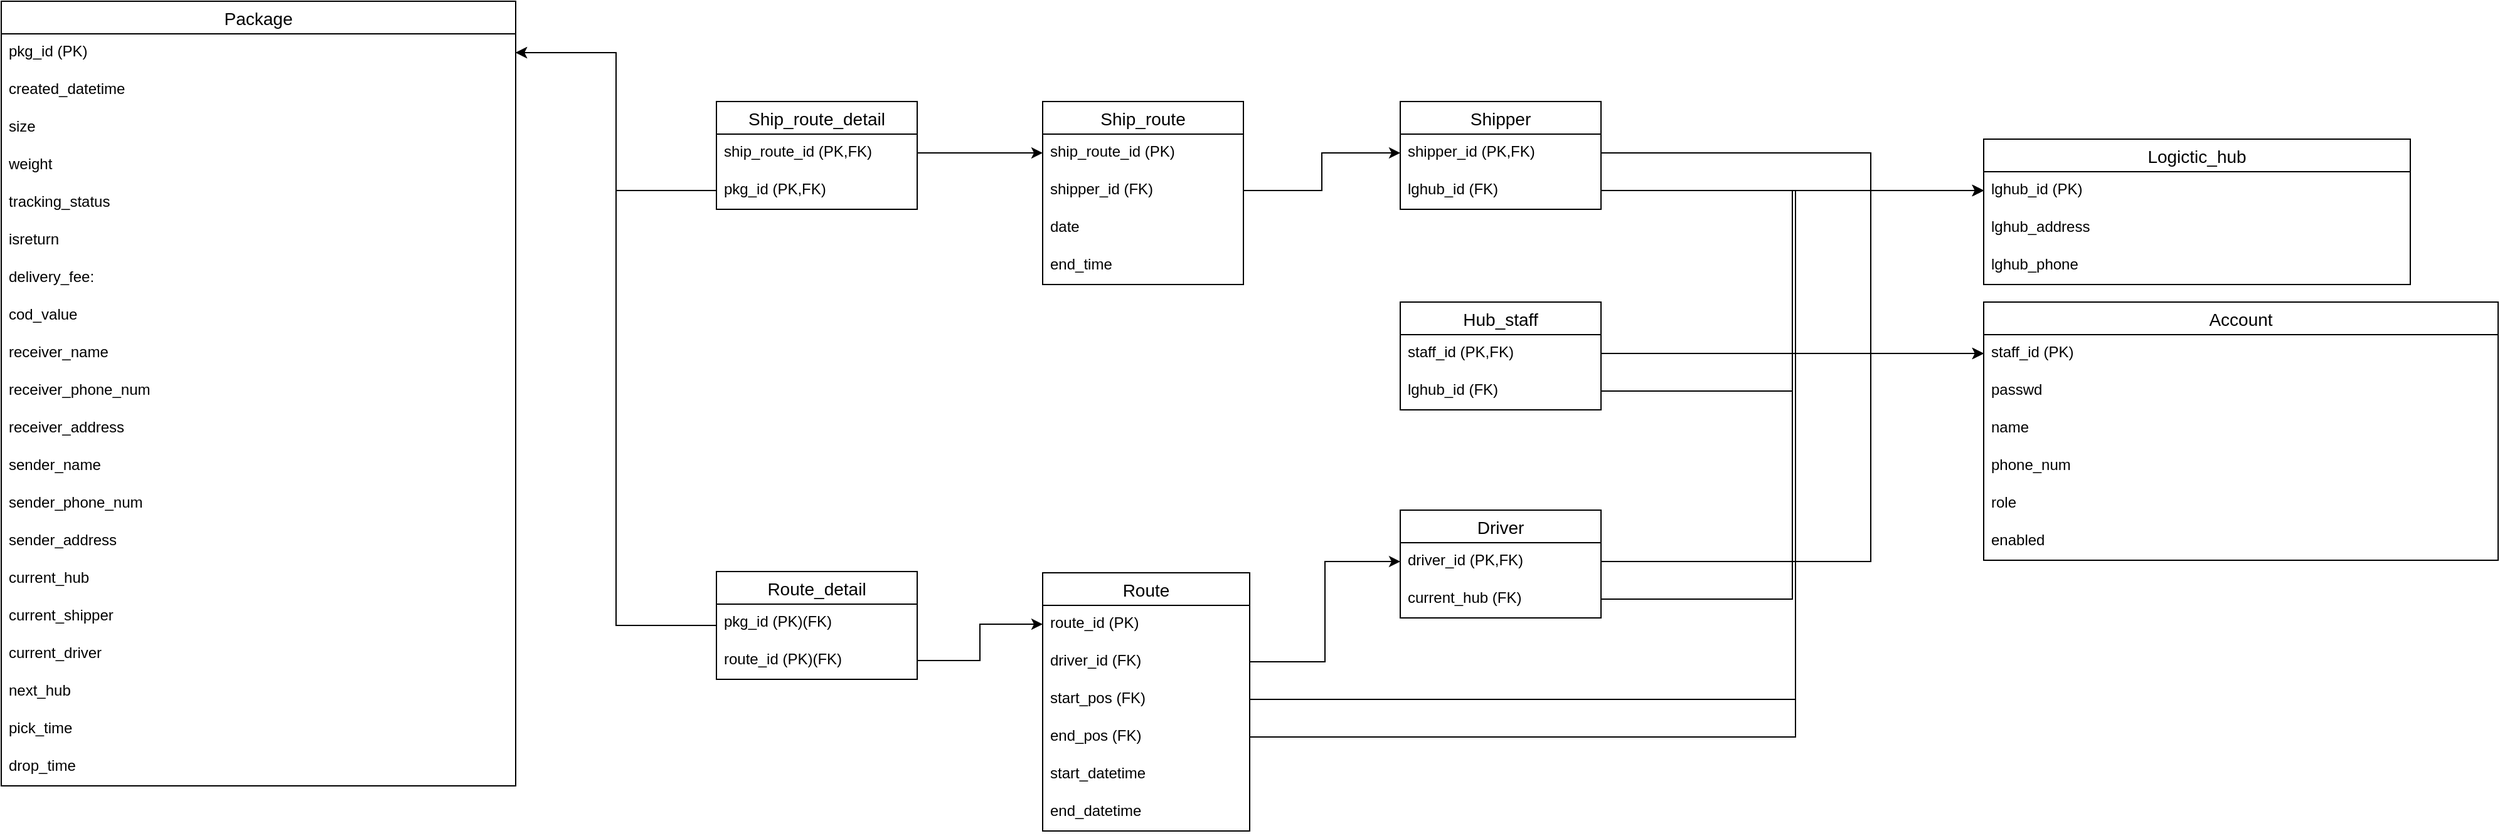 <mxfile version="14.6.13" type="device"><diagram id="MLr8wXasMFi5KF7xosLs" name="Page-1"><mxGraphModel dx="2410" dy="706" grid="1" gridSize="10" guides="1" tooltips="1" connect="1" arrows="1" fold="1" page="1" pageScale="1" pageWidth="850" pageHeight="1100" math="0" shadow="0"><root><mxCell id="0"/><mxCell id="1" parent="0"/><mxCell id="4JfcYDEWCVd89Lb7dJ5C-9" value="Package" style="swimlane;fontStyle=0;childLayout=stackLayout;horizontal=1;startSize=26;horizontalStack=0;resizeParent=1;resizeParentMax=0;resizeLast=0;collapsible=1;marginBottom=0;align=center;fontSize=14;" parent="1" vertex="1"><mxGeometry x="-690" y="880" width="410" height="626" as="geometry"/></mxCell><mxCell id="4JfcYDEWCVd89Lb7dJ5C-10" value="pkg_id (PK)" style="text;strokeColor=none;fillColor=none;spacingLeft=4;spacingRight=4;overflow=hidden;rotatable=0;points=[[0,0.5],[1,0.5]];portConstraint=eastwest;fontSize=12;" parent="4JfcYDEWCVd89Lb7dJ5C-9" vertex="1"><mxGeometry y="26" width="410" height="30" as="geometry"/></mxCell><mxCell id="4JfcYDEWCVd89Lb7dJ5C-11" value="created_datetime" style="text;strokeColor=none;fillColor=none;spacingLeft=4;spacingRight=4;overflow=hidden;rotatable=0;points=[[0,0.5],[1,0.5]];portConstraint=eastwest;fontSize=12;" parent="4JfcYDEWCVd89Lb7dJ5C-9" vertex="1"><mxGeometry y="56" width="410" height="30" as="geometry"/></mxCell><mxCell id="4JfcYDEWCVd89Lb7dJ5C-12" value="size" style="text;strokeColor=none;fillColor=none;spacingLeft=4;spacingRight=4;overflow=hidden;rotatable=0;points=[[0,0.5],[1,0.5]];portConstraint=eastwest;fontSize=12;" parent="4JfcYDEWCVd89Lb7dJ5C-9" vertex="1"><mxGeometry y="86" width="410" height="30" as="geometry"/></mxCell><mxCell id="4JfcYDEWCVd89Lb7dJ5C-14" value="weight" style="text;strokeColor=none;fillColor=none;spacingLeft=4;spacingRight=4;overflow=hidden;rotatable=0;points=[[0,0.5],[1,0.5]];portConstraint=eastwest;fontSize=12;" parent="4JfcYDEWCVd89Lb7dJ5C-9" vertex="1"><mxGeometry y="116" width="410" height="30" as="geometry"/></mxCell><mxCell id="4JfcYDEWCVd89Lb7dJ5C-15" value="tracking_status" style="text;strokeColor=none;fillColor=none;spacingLeft=4;spacingRight=4;overflow=hidden;rotatable=0;points=[[0,0.5],[1,0.5]];portConstraint=eastwest;fontSize=12;" parent="4JfcYDEWCVd89Lb7dJ5C-9" vertex="1"><mxGeometry y="146" width="410" height="30" as="geometry"/></mxCell><mxCell id="4JfcYDEWCVd89Lb7dJ5C-16" value="isreturn" style="text;strokeColor=none;fillColor=none;spacingLeft=4;spacingRight=4;overflow=hidden;rotatable=0;points=[[0,0.5],[1,0.5]];portConstraint=eastwest;fontSize=12;" parent="4JfcYDEWCVd89Lb7dJ5C-9" vertex="1"><mxGeometry y="176" width="410" height="30" as="geometry"/></mxCell><mxCell id="4JfcYDEWCVd89Lb7dJ5C-17" value="delivery_fee:" style="text;strokeColor=none;fillColor=none;spacingLeft=4;spacingRight=4;overflow=hidden;rotatable=0;points=[[0,0.5],[1,0.5]];portConstraint=eastwest;fontSize=12;" parent="4JfcYDEWCVd89Lb7dJ5C-9" vertex="1"><mxGeometry y="206" width="410" height="30" as="geometry"/></mxCell><mxCell id="4JfcYDEWCVd89Lb7dJ5C-19" value="cod_value" style="text;strokeColor=none;fillColor=none;spacingLeft=4;spacingRight=4;overflow=hidden;rotatable=0;points=[[0,0.5],[1,0.5]];portConstraint=eastwest;fontSize=12;" parent="4JfcYDEWCVd89Lb7dJ5C-9" vertex="1"><mxGeometry y="236" width="410" height="30" as="geometry"/></mxCell><mxCell id="4JfcYDEWCVd89Lb7dJ5C-27" value="receiver_name" style="text;strokeColor=none;fillColor=none;spacingLeft=4;spacingRight=4;overflow=hidden;rotatable=0;points=[[0,0.5],[1,0.5]];portConstraint=eastwest;fontSize=12;" parent="4JfcYDEWCVd89Lb7dJ5C-9" vertex="1"><mxGeometry y="266" width="410" height="30" as="geometry"/></mxCell><mxCell id="4JfcYDEWCVd89Lb7dJ5C-25" value="receiver_phone_num" style="text;strokeColor=none;fillColor=none;spacingLeft=4;spacingRight=4;overflow=hidden;rotatable=0;points=[[0,0.5],[1,0.5]];portConstraint=eastwest;fontSize=12;" parent="4JfcYDEWCVd89Lb7dJ5C-9" vertex="1"><mxGeometry y="296" width="410" height="30" as="geometry"/></mxCell><mxCell id="4JfcYDEWCVd89Lb7dJ5C-26" value="receiver_address" style="text;strokeColor=none;fillColor=none;spacingLeft=4;spacingRight=4;overflow=hidden;rotatable=0;points=[[0,0.5],[1,0.5]];portConstraint=eastwest;fontSize=12;" parent="4JfcYDEWCVd89Lb7dJ5C-9" vertex="1"><mxGeometry y="326" width="410" height="30" as="geometry"/></mxCell><mxCell id="qE_H7avuO_VlN3YNXqJL-3" value="sender_name" style="text;strokeColor=none;fillColor=none;spacingLeft=4;spacingRight=4;overflow=hidden;rotatable=0;points=[[0,0.5],[1,0.5]];portConstraint=eastwest;fontSize=12;" parent="4JfcYDEWCVd89Lb7dJ5C-9" vertex="1"><mxGeometry y="356" width="410" height="30" as="geometry"/></mxCell><mxCell id="qE_H7avuO_VlN3YNXqJL-4" value="sender_phone_num" style="text;strokeColor=none;fillColor=none;spacingLeft=4;spacingRight=4;overflow=hidden;rotatable=0;points=[[0,0.5],[1,0.5]];portConstraint=eastwest;fontSize=12;" parent="4JfcYDEWCVd89Lb7dJ5C-9" vertex="1"><mxGeometry y="386" width="410" height="30" as="geometry"/></mxCell><mxCell id="qE_H7avuO_VlN3YNXqJL-40" value="sender_address" style="text;strokeColor=none;fillColor=none;spacingLeft=4;spacingRight=4;overflow=hidden;rotatable=0;points=[[0,0.5],[1,0.5]];portConstraint=eastwest;fontSize=12;" parent="4JfcYDEWCVd89Lb7dJ5C-9" vertex="1"><mxGeometry y="416" width="410" height="30" as="geometry"/></mxCell><mxCell id="po3Xepq0a0Kzu9EVflf0-1" value="current_hub" style="text;strokeColor=none;fillColor=none;spacingLeft=4;spacingRight=4;overflow=hidden;rotatable=0;points=[[0,0.5],[1,0.5]];portConstraint=eastwest;fontSize=12;" parent="4JfcYDEWCVd89Lb7dJ5C-9" vertex="1"><mxGeometry y="446" width="410" height="30" as="geometry"/></mxCell><mxCell id="ddovcuIjSSSXlTBvc58A-5" value="current_shipper" style="text;strokeColor=none;fillColor=none;spacingLeft=4;spacingRight=4;overflow=hidden;rotatable=0;points=[[0,0.5],[1,0.5]];portConstraint=eastwest;fontSize=12;" parent="4JfcYDEWCVd89Lb7dJ5C-9" vertex="1"><mxGeometry y="476" width="410" height="30" as="geometry"/></mxCell><mxCell id="ddovcuIjSSSXlTBvc58A-6" value="current_driver" style="text;strokeColor=none;fillColor=none;spacingLeft=4;spacingRight=4;overflow=hidden;rotatable=0;points=[[0,0.5],[1,0.5]];portConstraint=eastwest;fontSize=12;" parent="4JfcYDEWCVd89Lb7dJ5C-9" vertex="1"><mxGeometry y="506" width="410" height="30" as="geometry"/></mxCell><mxCell id="sL-ETR-YCl9hMch2UrLw-4" value="next_hub" style="text;strokeColor=none;fillColor=none;spacingLeft=4;spacingRight=4;overflow=hidden;rotatable=0;points=[[0,0.5],[1,0.5]];portConstraint=eastwest;fontSize=12;" vertex="1" parent="4JfcYDEWCVd89Lb7dJ5C-9"><mxGeometry y="536" width="410" height="30" as="geometry"/></mxCell><mxCell id="IjZdNCrRDtKJ-xil92I8-2" value="pick_time" style="text;strokeColor=none;fillColor=none;spacingLeft=4;spacingRight=4;overflow=hidden;rotatable=0;points=[[0,0.5],[1,0.5]];portConstraint=eastwest;fontSize=12;" parent="4JfcYDEWCVd89Lb7dJ5C-9" vertex="1"><mxGeometry y="566" width="410" height="30" as="geometry"/></mxCell><mxCell id="IjZdNCrRDtKJ-xil92I8-3" value="drop_time" style="text;strokeColor=none;fillColor=none;spacingLeft=4;spacingRight=4;overflow=hidden;rotatable=0;points=[[0,0.5],[1,0.5]];portConstraint=eastwest;fontSize=12;" parent="4JfcYDEWCVd89Lb7dJ5C-9" vertex="1"><mxGeometry y="596" width="410" height="30" as="geometry"/></mxCell><mxCell id="4JfcYDEWCVd89Lb7dJ5C-20" value="Account" style="swimlane;fontStyle=0;childLayout=stackLayout;horizontal=1;startSize=26;horizontalStack=0;resizeParent=1;resizeParentMax=0;resizeLast=0;collapsible=1;marginBottom=0;align=center;fontSize=14;" parent="1" vertex="1"><mxGeometry x="890" y="1120" width="410" height="206" as="geometry"/></mxCell><mxCell id="4JfcYDEWCVd89Lb7dJ5C-21" value="staff_id (PK)" style="text;strokeColor=none;fillColor=none;spacingLeft=4;spacingRight=4;overflow=hidden;rotatable=0;points=[[0,0.5],[1,0.5]];portConstraint=eastwest;fontSize=12;" parent="4JfcYDEWCVd89Lb7dJ5C-20" vertex="1"><mxGeometry y="26" width="410" height="30" as="geometry"/></mxCell><mxCell id="4JfcYDEWCVd89Lb7dJ5C-29" value="passwd" style="text;strokeColor=none;fillColor=none;spacingLeft=4;spacingRight=4;overflow=hidden;rotatable=0;points=[[0,0.5],[1,0.5]];portConstraint=eastwest;fontSize=12;" parent="4JfcYDEWCVd89Lb7dJ5C-20" vertex="1"><mxGeometry y="56" width="410" height="30" as="geometry"/></mxCell><mxCell id="4JfcYDEWCVd89Lb7dJ5C-22" value="name" style="text;strokeColor=none;fillColor=none;spacingLeft=4;spacingRight=4;overflow=hidden;rotatable=0;points=[[0,0.5],[1,0.5]];portConstraint=eastwest;fontSize=12;" parent="4JfcYDEWCVd89Lb7dJ5C-20" vertex="1"><mxGeometry y="86" width="410" height="30" as="geometry"/></mxCell><mxCell id="4JfcYDEWCVd89Lb7dJ5C-23" value="phone_num" style="text;strokeColor=none;fillColor=none;spacingLeft=4;spacingRight=4;overflow=hidden;rotatable=0;points=[[0,0.5],[1,0.5]];portConstraint=eastwest;fontSize=12;" parent="4JfcYDEWCVd89Lb7dJ5C-20" vertex="1"><mxGeometry y="116" width="410" height="30" as="geometry"/></mxCell><mxCell id="4JfcYDEWCVd89Lb7dJ5C-30" value="role" style="text;strokeColor=none;fillColor=none;spacingLeft=4;spacingRight=4;overflow=hidden;rotatable=0;points=[[0,0.5],[1,0.5]];portConstraint=eastwest;fontSize=12;" parent="4JfcYDEWCVd89Lb7dJ5C-20" vertex="1"><mxGeometry y="146" width="410" height="30" as="geometry"/></mxCell><mxCell id="sL-ETR-YCl9hMch2UrLw-3" value="enabled" style="text;strokeColor=none;fillColor=none;spacingLeft=4;spacingRight=4;overflow=hidden;rotatable=0;points=[[0,0.5],[1,0.5]];portConstraint=eastwest;fontSize=12;" vertex="1" parent="4JfcYDEWCVd89Lb7dJ5C-20"><mxGeometry y="176" width="410" height="30" as="geometry"/></mxCell><mxCell id="4JfcYDEWCVd89Lb7dJ5C-31" value="Logictic_hub" style="swimlane;fontStyle=0;childLayout=stackLayout;horizontal=1;startSize=26;horizontalStack=0;resizeParent=1;resizeParentMax=0;resizeLast=0;collapsible=1;marginBottom=0;align=center;fontSize=14;" parent="1" vertex="1"><mxGeometry x="890" y="990" width="340" height="116" as="geometry"/></mxCell><mxCell id="4JfcYDEWCVd89Lb7dJ5C-32" value="lghub_id (PK)" style="text;strokeColor=none;fillColor=none;spacingLeft=4;spacingRight=4;overflow=hidden;rotatable=0;points=[[0,0.5],[1,0.5]];portConstraint=eastwest;fontSize=12;" parent="4JfcYDEWCVd89Lb7dJ5C-31" vertex="1"><mxGeometry y="26" width="340" height="30" as="geometry"/></mxCell><mxCell id="4JfcYDEWCVd89Lb7dJ5C-33" value="lghub_address" style="text;strokeColor=none;fillColor=none;spacingLeft=4;spacingRight=4;overflow=hidden;rotatable=0;points=[[0,0.5],[1,0.5]];portConstraint=eastwest;fontSize=12;" parent="4JfcYDEWCVd89Lb7dJ5C-31" vertex="1"><mxGeometry y="56" width="340" height="30" as="geometry"/></mxCell><mxCell id="4JfcYDEWCVd89Lb7dJ5C-34" value="lghub_phone" style="text;strokeColor=none;fillColor=none;spacingLeft=4;spacingRight=4;overflow=hidden;rotatable=0;points=[[0,0.5],[1,0.5]];portConstraint=eastwest;fontSize=12;" parent="4JfcYDEWCVd89Lb7dJ5C-31" vertex="1"><mxGeometry y="86" width="340" height="30" as="geometry"/></mxCell><mxCell id="4JfcYDEWCVd89Lb7dJ5C-45" value="Route" style="swimlane;fontStyle=0;childLayout=stackLayout;horizontal=1;startSize=26;horizontalStack=0;resizeParent=1;resizeParentMax=0;resizeLast=0;collapsible=1;marginBottom=0;align=center;fontSize=14;" parent="1" vertex="1"><mxGeometry x="140" y="1336" width="165" height="206" as="geometry"/></mxCell><mxCell id="4JfcYDEWCVd89Lb7dJ5C-46" value="route_id (PK)" style="text;strokeColor=none;fillColor=none;spacingLeft=4;spacingRight=4;overflow=hidden;rotatable=0;points=[[0,0.5],[1,0.5]];portConstraint=eastwest;fontSize=12;" parent="4JfcYDEWCVd89Lb7dJ5C-45" vertex="1"><mxGeometry y="26" width="165" height="30" as="geometry"/></mxCell><mxCell id="4JfcYDEWCVd89Lb7dJ5C-47" value="driver_id (FK)" style="text;strokeColor=none;fillColor=none;spacingLeft=4;spacingRight=4;overflow=hidden;rotatable=0;points=[[0,0.5],[1,0.5]];portConstraint=eastwest;fontSize=12;" parent="4JfcYDEWCVd89Lb7dJ5C-45" vertex="1"><mxGeometry y="56" width="165" height="30" as="geometry"/></mxCell><mxCell id="qE_H7avuO_VlN3YNXqJL-20" value="start_pos (FK)" style="text;strokeColor=none;fillColor=none;spacingLeft=4;spacingRight=4;overflow=hidden;rotatable=0;points=[[0,0.5],[1,0.5]];portConstraint=eastwest;fontSize=12;" parent="4JfcYDEWCVd89Lb7dJ5C-45" vertex="1"><mxGeometry y="86" width="165" height="30" as="geometry"/></mxCell><mxCell id="qE_H7avuO_VlN3YNXqJL-21" value="end_pos (FK)" style="text;strokeColor=none;fillColor=none;spacingLeft=4;spacingRight=4;overflow=hidden;rotatable=0;points=[[0,0.5],[1,0.5]];portConstraint=eastwest;fontSize=12;" parent="4JfcYDEWCVd89Lb7dJ5C-45" vertex="1"><mxGeometry y="116" width="165" height="30" as="geometry"/></mxCell><mxCell id="IgWNjP736lUVC4sNRIv9-4" value="start_datetime" style="text;strokeColor=none;fillColor=none;spacingLeft=4;spacingRight=4;overflow=hidden;rotatable=0;points=[[0,0.5],[1,0.5]];portConstraint=eastwest;fontSize=12;" parent="4JfcYDEWCVd89Lb7dJ5C-45" vertex="1"><mxGeometry y="146" width="165" height="30" as="geometry"/></mxCell><mxCell id="IgWNjP736lUVC4sNRIv9-5" value="end_datetime" style="text;strokeColor=none;fillColor=none;spacingLeft=4;spacingRight=4;overflow=hidden;rotatable=0;points=[[0,0.5],[1,0.5]];portConstraint=eastwest;fontSize=12;" parent="4JfcYDEWCVd89Lb7dJ5C-45" vertex="1"><mxGeometry y="176" width="165" height="30" as="geometry"/></mxCell><mxCell id="qE_H7avuO_VlN3YNXqJL-11" value="Route_detail" style="swimlane;fontStyle=0;childLayout=stackLayout;horizontal=1;startSize=26;horizontalStack=0;resizeParent=1;resizeParentMax=0;resizeLast=0;collapsible=1;marginBottom=0;align=center;fontSize=14;" parent="1" vertex="1"><mxGeometry x="-120" y="1335" width="160" height="86" as="geometry"/></mxCell><mxCell id="qE_H7avuO_VlN3YNXqJL-12" value="pkg_id (PK)(FK)" style="text;strokeColor=none;fillColor=none;spacingLeft=4;spacingRight=4;overflow=hidden;rotatable=0;points=[[0,0.5],[1,0.5]];portConstraint=eastwest;fontSize=12;" parent="qE_H7avuO_VlN3YNXqJL-11" vertex="1"><mxGeometry y="26" width="160" height="30" as="geometry"/></mxCell><mxCell id="qE_H7avuO_VlN3YNXqJL-13" value="route_id (PK)(FK)" style="text;strokeColor=none;fillColor=none;spacingLeft=4;spacingRight=4;overflow=hidden;rotatable=0;points=[[0,0.5],[1,0.5]];portConstraint=eastwest;fontSize=12;" parent="qE_H7avuO_VlN3YNXqJL-11" vertex="1"><mxGeometry y="56" width="160" height="30" as="geometry"/></mxCell><mxCell id="qE_H7avuO_VlN3YNXqJL-15" style="edgeStyle=orthogonalEdgeStyle;rounded=0;orthogonalLoop=1;jettySize=auto;html=1;exitX=0;exitY=0.5;exitDx=0;exitDy=0;" parent="1" source="qE_H7avuO_VlN3YNXqJL-11" target="4JfcYDEWCVd89Lb7dJ5C-10" edge="1"><mxGeometry relative="1" as="geometry"/></mxCell><mxCell id="qE_H7avuO_VlN3YNXqJL-16" style="edgeStyle=orthogonalEdgeStyle;rounded=0;orthogonalLoop=1;jettySize=auto;html=1;entryX=0;entryY=0.5;entryDx=0;entryDy=0;" parent="1" source="qE_H7avuO_VlN3YNXqJL-13" target="4JfcYDEWCVd89Lb7dJ5C-46" edge="1"><mxGeometry relative="1" as="geometry"/></mxCell><mxCell id="qE_H7avuO_VlN3YNXqJL-32" value="Ship_route" style="swimlane;fontStyle=0;childLayout=stackLayout;horizontal=1;startSize=26;horizontalStack=0;resizeParent=1;resizeParentMax=0;resizeLast=0;collapsible=1;marginBottom=0;align=center;fontSize=14;" parent="1" vertex="1"><mxGeometry x="140" y="960" width="160" height="146" as="geometry"/></mxCell><mxCell id="qE_H7avuO_VlN3YNXqJL-33" value="ship_route_id (PK)" style="text;strokeColor=none;fillColor=none;spacingLeft=4;spacingRight=4;overflow=hidden;rotatable=0;points=[[0,0.5],[1,0.5]];portConstraint=eastwest;fontSize=12;" parent="qE_H7avuO_VlN3YNXqJL-32" vertex="1"><mxGeometry y="26" width="160" height="30" as="geometry"/></mxCell><mxCell id="qE_H7avuO_VlN3YNXqJL-34" value="shipper_id (FK)" style="text;strokeColor=none;fillColor=none;spacingLeft=4;spacingRight=4;overflow=hidden;rotatable=0;points=[[0,0.5],[1,0.5]];portConstraint=eastwest;fontSize=12;" parent="qE_H7avuO_VlN3YNXqJL-32" vertex="1"><mxGeometry y="56" width="160" height="30" as="geometry"/></mxCell><mxCell id="qE_H7avuO_VlN3YNXqJL-35" value="date" style="text;strokeColor=none;fillColor=none;spacingLeft=4;spacingRight=4;overflow=hidden;rotatable=0;points=[[0,0.5],[1,0.5]];portConstraint=eastwest;fontSize=12;" parent="qE_H7avuO_VlN3YNXqJL-32" vertex="1"><mxGeometry y="86" width="160" height="30" as="geometry"/></mxCell><mxCell id="sL-ETR-YCl9hMch2UrLw-2" value="end_time" style="text;strokeColor=none;fillColor=none;spacingLeft=4;spacingRight=4;overflow=hidden;rotatable=0;points=[[0,0.5],[1,0.5]];portConstraint=eastwest;fontSize=12;" vertex="1" parent="qE_H7avuO_VlN3YNXqJL-32"><mxGeometry y="116" width="160" height="30" as="geometry"/></mxCell><mxCell id="qE_H7avuO_VlN3YNXqJL-36" value="Ship_route_detail" style="swimlane;fontStyle=0;childLayout=stackLayout;horizontal=1;startSize=26;horizontalStack=0;resizeParent=1;resizeParentMax=0;resizeLast=0;collapsible=1;marginBottom=0;align=center;fontSize=14;" parent="1" vertex="1"><mxGeometry x="-120" y="960" width="160" height="86" as="geometry"><mxRectangle x="-110" y="170" width="140" height="26" as="alternateBounds"/></mxGeometry></mxCell><mxCell id="qE_H7avuO_VlN3YNXqJL-37" value="ship_route_id (PK,FK)" style="text;strokeColor=none;fillColor=none;spacingLeft=4;spacingRight=4;overflow=hidden;rotatable=0;points=[[0,0.5],[1,0.5]];portConstraint=eastwest;fontSize=12;" parent="qE_H7avuO_VlN3YNXqJL-36" vertex="1"><mxGeometry y="26" width="160" height="30" as="geometry"/></mxCell><mxCell id="qE_H7avuO_VlN3YNXqJL-38" value="pkg_id (PK,FK)" style="text;strokeColor=none;fillColor=none;spacingLeft=4;spacingRight=4;overflow=hidden;rotatable=0;points=[[0,0.5],[1,0.5]];portConstraint=eastwest;fontSize=12;" parent="qE_H7avuO_VlN3YNXqJL-36" vertex="1"><mxGeometry y="56" width="160" height="30" as="geometry"/></mxCell><mxCell id="qE_H7avuO_VlN3YNXqJL-43" style="edgeStyle=orthogonalEdgeStyle;rounded=0;orthogonalLoop=1;jettySize=auto;html=1;" parent="1" source="qE_H7avuO_VlN3YNXqJL-37" target="qE_H7avuO_VlN3YNXqJL-33" edge="1"><mxGeometry relative="1" as="geometry"/></mxCell><mxCell id="qE_H7avuO_VlN3YNXqJL-44" style="edgeStyle=orthogonalEdgeStyle;rounded=0;orthogonalLoop=1;jettySize=auto;html=1;" parent="1" source="qE_H7avuO_VlN3YNXqJL-38" target="4JfcYDEWCVd89Lb7dJ5C-10" edge="1"><mxGeometry relative="1" as="geometry"/></mxCell><mxCell id="QasEewENX0ng6rJj2dzw-5" value="Driver" style="swimlane;fontStyle=0;childLayout=stackLayout;horizontal=1;startSize=26;horizontalStack=0;resizeParent=1;resizeParentMax=0;resizeLast=0;collapsible=1;marginBottom=0;align=center;fontSize=14;" parent="1" vertex="1"><mxGeometry x="425" y="1286" width="160" height="86" as="geometry"/></mxCell><mxCell id="QasEewENX0ng6rJj2dzw-6" value="driver_id (PK,FK)" style="text;strokeColor=none;fillColor=none;spacingLeft=4;spacingRight=4;overflow=hidden;rotatable=0;points=[[0,0.5],[1,0.5]];portConstraint=eastwest;fontSize=12;" parent="QasEewENX0ng6rJj2dzw-5" vertex="1"><mxGeometry y="26" width="160" height="30" as="geometry"/></mxCell><mxCell id="KiFRIPI_IAGSe98M0-tF-3" value="current_hub (FK)" style="text;strokeColor=none;fillColor=none;spacingLeft=4;spacingRight=4;overflow=hidden;rotatable=0;points=[[0,0.5],[1,0.5]];portConstraint=eastwest;fontSize=12;" parent="QasEewENX0ng6rJj2dzw-5" vertex="1"><mxGeometry y="56" width="160" height="30" as="geometry"/></mxCell><mxCell id="IgWNjP736lUVC4sNRIv9-10" style="edgeStyle=orthogonalEdgeStyle;rounded=0;orthogonalLoop=1;jettySize=auto;html=1;entryX=0;entryY=0.5;entryDx=0;entryDy=0;" parent="1" source="QasEewENX0ng6rJj2dzw-6" target="4JfcYDEWCVd89Lb7dJ5C-21" edge="1"><mxGeometry relative="1" as="geometry"><mxPoint x="1190" y="1200" as="targetPoint"/><Array as="points"><mxPoint x="800" y="1327"/><mxPoint x="800" y="1161"/></Array></mxGeometry></mxCell><mxCell id="IgWNjP736lUVC4sNRIv9-11" style="edgeStyle=orthogonalEdgeStyle;rounded=0;orthogonalLoop=1;jettySize=auto;html=1;" parent="1" source="4JfcYDEWCVd89Lb7dJ5C-47" target="QasEewENX0ng6rJj2dzw-6" edge="1"><mxGeometry relative="1" as="geometry"/></mxCell><mxCell id="IgWNjP736lUVC4sNRIv9-13" value="Shipper" style="swimlane;fontStyle=0;childLayout=stackLayout;horizontal=1;startSize=26;horizontalStack=0;resizeParent=1;resizeParentMax=0;resizeLast=0;collapsible=1;marginBottom=0;align=center;fontSize=14;" parent="1" vertex="1"><mxGeometry x="425" y="960" width="160" height="86" as="geometry"/></mxCell><mxCell id="IgWNjP736lUVC4sNRIv9-14" value="shipper_id (PK,FK)" style="text;strokeColor=none;fillColor=none;spacingLeft=4;spacingRight=4;overflow=hidden;rotatable=0;points=[[0,0.5],[1,0.5]];portConstraint=eastwest;fontSize=12;" parent="IgWNjP736lUVC4sNRIv9-13" vertex="1"><mxGeometry y="26" width="160" height="30" as="geometry"/></mxCell><mxCell id="IgWNjP736lUVC4sNRIv9-16" value="lghub_id (FK)" style="text;strokeColor=none;fillColor=none;spacingLeft=4;spacingRight=4;overflow=hidden;rotatable=0;points=[[0,0.5],[1,0.5]];portConstraint=eastwest;fontSize=12;" parent="IgWNjP736lUVC4sNRIv9-13" vertex="1"><mxGeometry y="56" width="160" height="30" as="geometry"/></mxCell><mxCell id="IgWNjP736lUVC4sNRIv9-17" value="Hub_staff" style="swimlane;fontStyle=0;childLayout=stackLayout;horizontal=1;startSize=26;horizontalStack=0;resizeParent=1;resizeParentMax=0;resizeLast=0;collapsible=1;marginBottom=0;align=center;fontSize=14;" parent="1" vertex="1"><mxGeometry x="425" y="1120" width="160" height="86" as="geometry"/></mxCell><mxCell id="IgWNjP736lUVC4sNRIv9-18" value="staff_id (PK,FK)" style="text;strokeColor=none;fillColor=none;spacingLeft=4;spacingRight=4;overflow=hidden;rotatable=0;points=[[0,0.5],[1,0.5]];portConstraint=eastwest;fontSize=12;" parent="IgWNjP736lUVC4sNRIv9-17" vertex="1"><mxGeometry y="26" width="160" height="30" as="geometry"/></mxCell><mxCell id="IgWNjP736lUVC4sNRIv9-19" value="lghub_id (FK)" style="text;strokeColor=none;fillColor=none;spacingLeft=4;spacingRight=4;overflow=hidden;rotatable=0;points=[[0,0.5],[1,0.5]];portConstraint=eastwest;fontSize=12;" parent="IgWNjP736lUVC4sNRIv9-17" vertex="1"><mxGeometry y="56" width="160" height="30" as="geometry"/></mxCell><mxCell id="IgWNjP736lUVC4sNRIv9-20" style="edgeStyle=orthogonalEdgeStyle;rounded=0;orthogonalLoop=1;jettySize=auto;html=1;entryX=0;entryY=0.5;entryDx=0;entryDy=0;" parent="1" source="IgWNjP736lUVC4sNRIv9-14" target="4JfcYDEWCVd89Lb7dJ5C-21" edge="1"><mxGeometry relative="1" as="geometry"><mxPoint x="1150" y="1190" as="targetPoint"/><Array as="points"><mxPoint x="800" y="1001"/><mxPoint x="800" y="1161"/></Array></mxGeometry></mxCell><mxCell id="IgWNjP736lUVC4sNRIv9-21" style="edgeStyle=orthogonalEdgeStyle;rounded=0;orthogonalLoop=1;jettySize=auto;html=1;entryX=0;entryY=0.5;entryDx=0;entryDy=0;" parent="1" source="IgWNjP736lUVC4sNRIv9-18" target="4JfcYDEWCVd89Lb7dJ5C-21" edge="1"><mxGeometry relative="1" as="geometry"><Array as="points"><mxPoint x="820" y="1161"/><mxPoint x="820" y="1161"/></Array></mxGeometry></mxCell><mxCell id="IgWNjP736lUVC4sNRIv9-22" style="edgeStyle=orthogonalEdgeStyle;rounded=0;orthogonalLoop=1;jettySize=auto;html=1;" parent="1" source="qE_H7avuO_VlN3YNXqJL-34" target="IgWNjP736lUVC4sNRIv9-14" edge="1"><mxGeometry relative="1" as="geometry"/></mxCell><mxCell id="IgWNjP736lUVC4sNRIv9-23" style="edgeStyle=orthogonalEdgeStyle;rounded=0;orthogonalLoop=1;jettySize=auto;html=1;" parent="1" source="IgWNjP736lUVC4sNRIv9-16" target="4JfcYDEWCVd89Lb7dJ5C-32" edge="1"><mxGeometry relative="1" as="geometry"/></mxCell><mxCell id="IgWNjP736lUVC4sNRIv9-24" style="edgeStyle=orthogonalEdgeStyle;rounded=0;orthogonalLoop=1;jettySize=auto;html=1;" parent="1" source="IgWNjP736lUVC4sNRIv9-19" target="4JfcYDEWCVd89Lb7dJ5C-32" edge="1"><mxGeometry relative="1" as="geometry"/></mxCell><mxCell id="KiFRIPI_IAGSe98M0-tF-5" style="edgeStyle=orthogonalEdgeStyle;rounded=0;orthogonalLoop=1;jettySize=auto;html=1;" parent="1" source="KiFRIPI_IAGSe98M0-tF-3" target="4JfcYDEWCVd89Lb7dJ5C-32" edge="1"><mxGeometry relative="1" as="geometry"/></mxCell><mxCell id="sL-ETR-YCl9hMch2UrLw-5" style="edgeStyle=orthogonalEdgeStyle;rounded=0;orthogonalLoop=1;jettySize=auto;html=1;" edge="1" parent="1" source="qE_H7avuO_VlN3YNXqJL-20" target="4JfcYDEWCVd89Lb7dJ5C-32"><mxGeometry relative="1" as="geometry"><Array as="points"><mxPoint x="740" y="1437"/><mxPoint x="740" y="1031"/></Array></mxGeometry></mxCell><mxCell id="sL-ETR-YCl9hMch2UrLw-6" style="edgeStyle=orthogonalEdgeStyle;rounded=0;orthogonalLoop=1;jettySize=auto;html=1;" edge="1" parent="1" source="qE_H7avuO_VlN3YNXqJL-21" target="4JfcYDEWCVd89Lb7dJ5C-32"><mxGeometry relative="1" as="geometry"><Array as="points"><mxPoint x="740" y="1467"/><mxPoint x="740" y="1031"/></Array></mxGeometry></mxCell></root></mxGraphModel></diagram></mxfile>